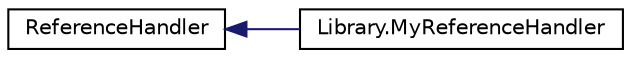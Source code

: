 digraph "Graphical Class Hierarchy"
{
 // INTERACTIVE_SVG=YES
 // LATEX_PDF_SIZE
  edge [fontname="Helvetica",fontsize="10",labelfontname="Helvetica",labelfontsize="10"];
  node [fontname="Helvetica",fontsize="10",shape=record];
  rankdir="LR";
  Node0 [label="ReferenceHandler",height=0.2,width=0.4,color="black", fillcolor="white", style="filled",URL="$classReferenceHandler.html",tooltip=" "];
  Node0 -> Node1 [dir="back",color="midnightblue",fontsize="10",style="solid",fontname="Helvetica"];
  Node1 [label="Library.MyReferenceHandler",height=0.2,width=0.4,color="black", fillcolor="white", style="filled",URL="$classLibrary_1_1MyReferenceHandler.html",tooltip=" "];
}
